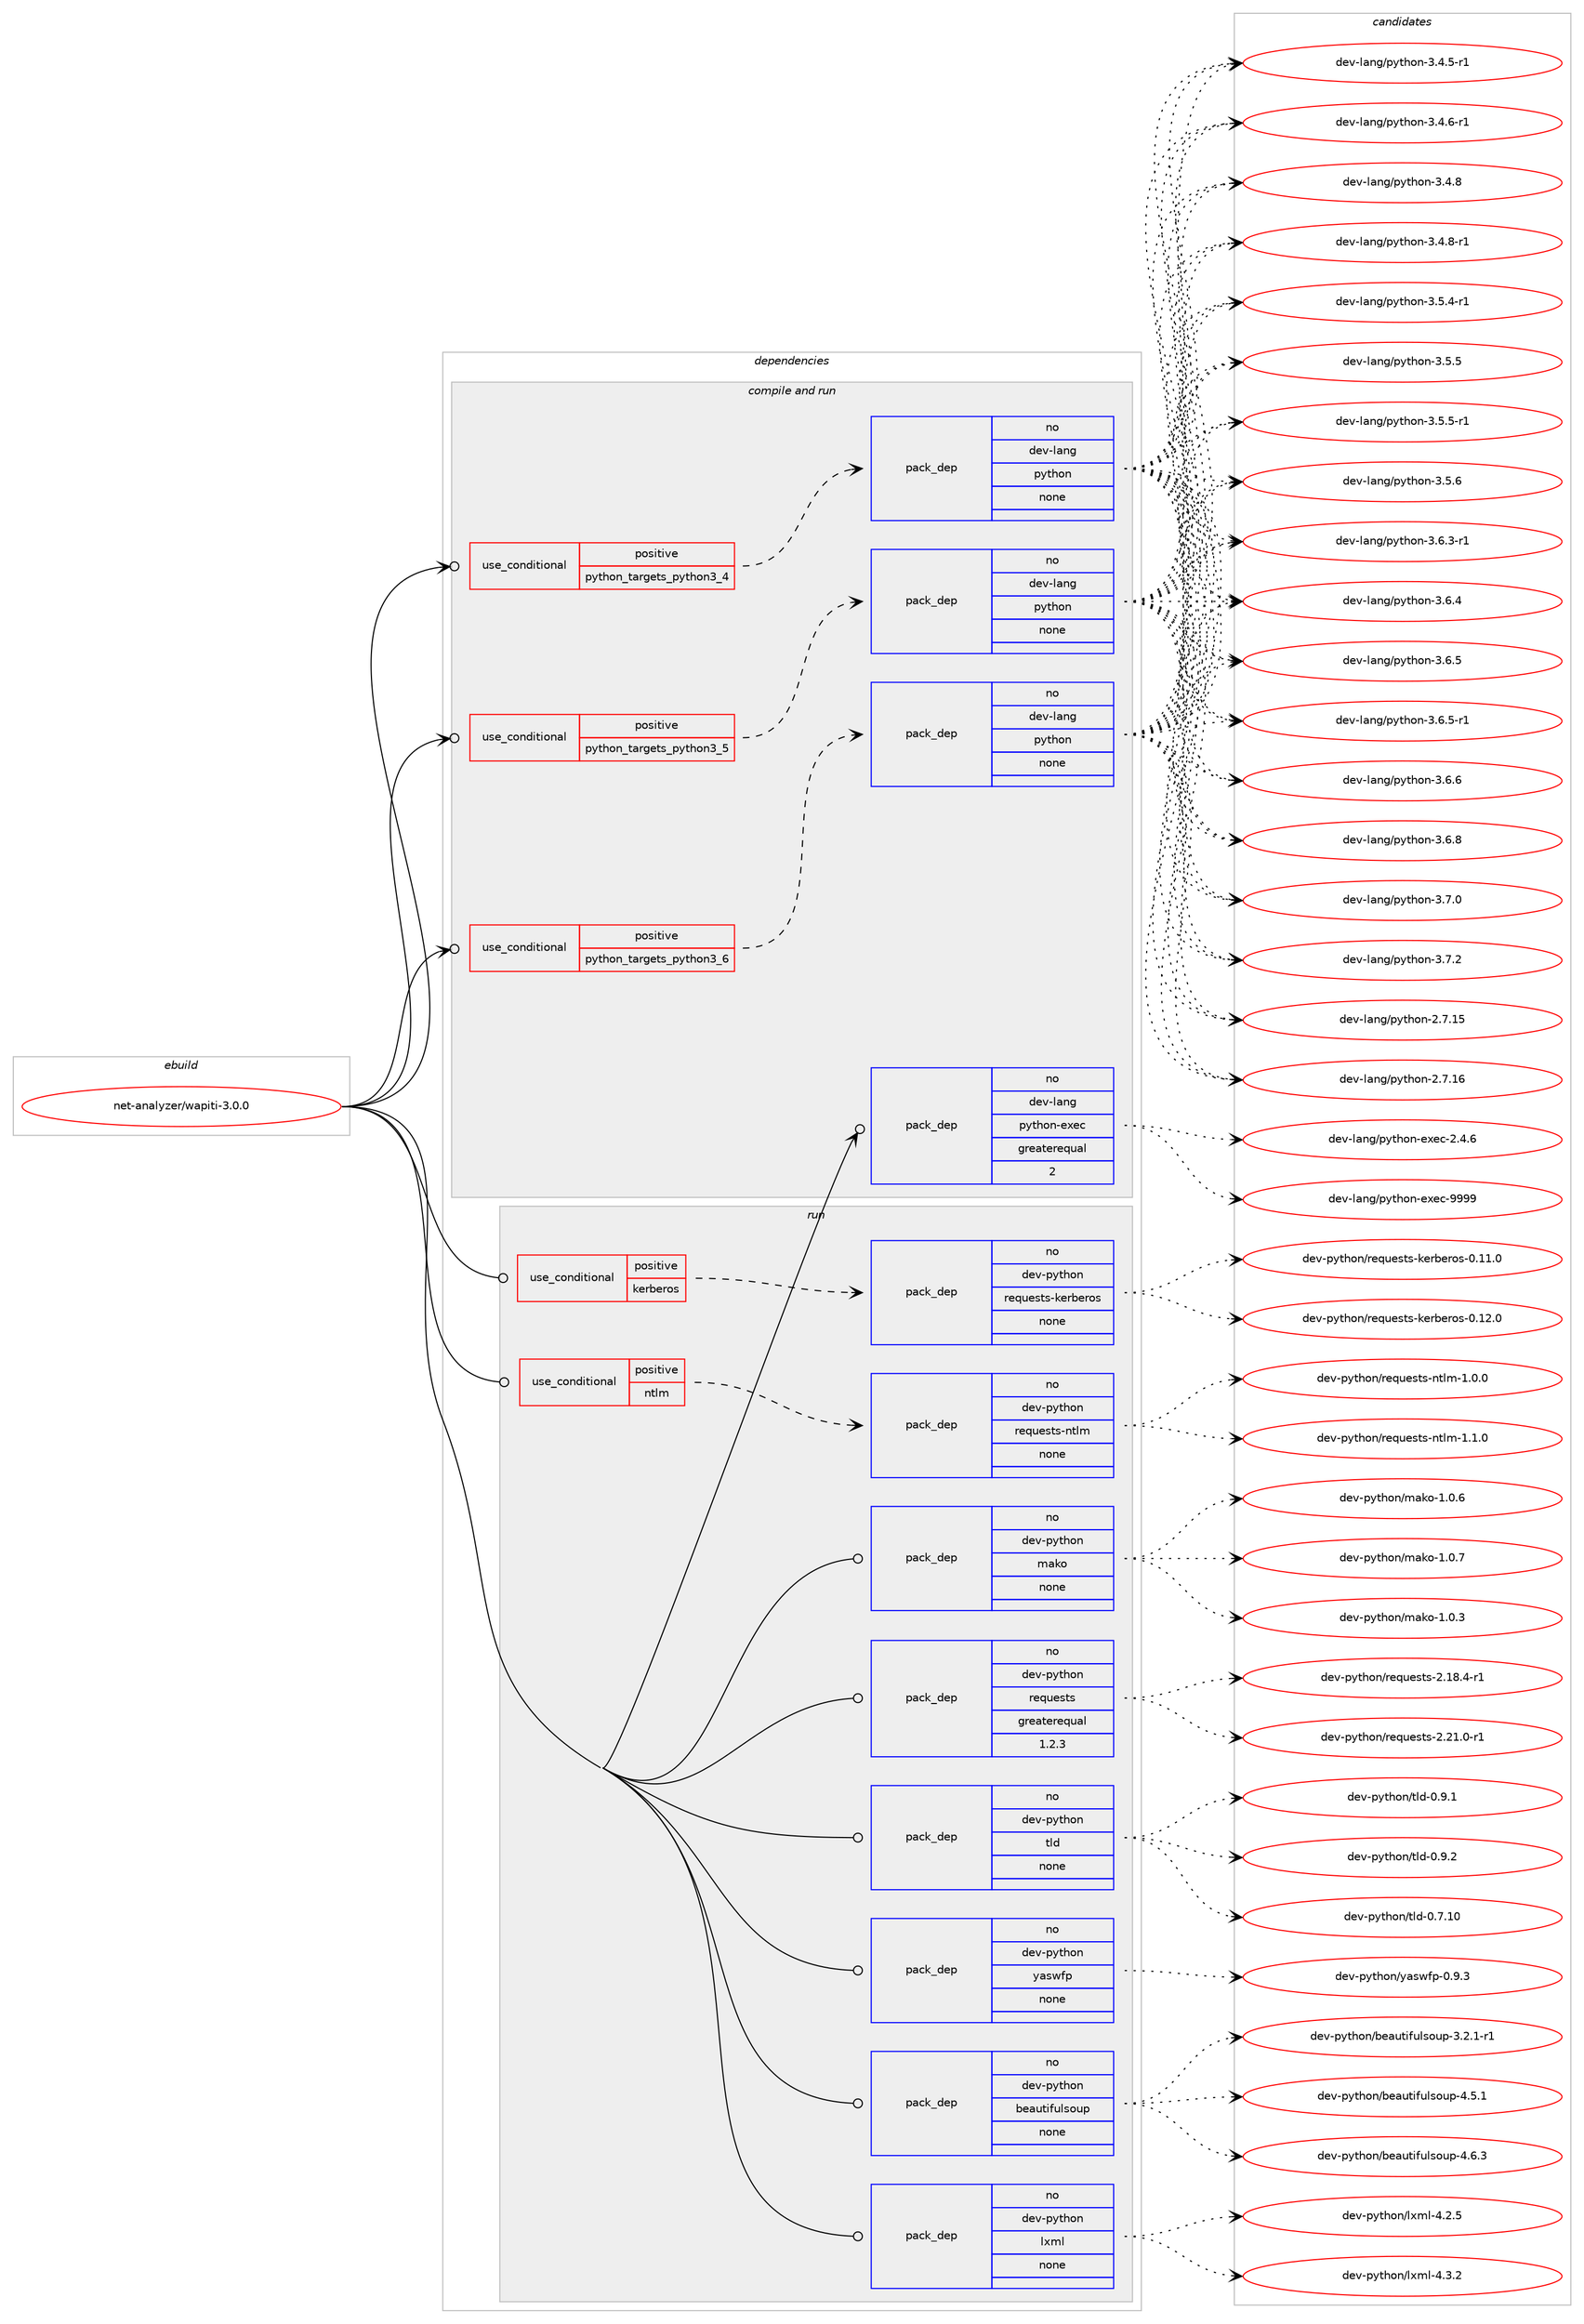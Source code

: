 digraph prolog {

# *************
# Graph options
# *************

newrank=true;
concentrate=true;
compound=true;
graph [rankdir=LR,fontname=Helvetica,fontsize=10,ranksep=1.5];#, ranksep=2.5, nodesep=0.2];
edge  [arrowhead=vee];
node  [fontname=Helvetica,fontsize=10];

# **********
# The ebuild
# **********

subgraph cluster_leftcol {
color=gray;
rank=same;
label=<<i>ebuild</i>>;
id [label="net-analyzer/wapiti-3.0.0", color=red, width=4, href="../net-analyzer/wapiti-3.0.0.svg"];
}

# ****************
# The dependencies
# ****************

subgraph cluster_midcol {
color=gray;
label=<<i>dependencies</i>>;
subgraph cluster_compile {
fillcolor="#eeeeee";
style=filled;
label=<<i>compile</i>>;
}
subgraph cluster_compileandrun {
fillcolor="#eeeeee";
style=filled;
label=<<i>compile and run</i>>;
subgraph cond442768 {
dependency1647610 [label=<<TABLE BORDER="0" CELLBORDER="1" CELLSPACING="0" CELLPADDING="4"><TR><TD ROWSPAN="3" CELLPADDING="10">use_conditional</TD></TR><TR><TD>positive</TD></TR><TR><TD>python_targets_python3_4</TD></TR></TABLE>>, shape=none, color=red];
subgraph pack1178165 {
dependency1647611 [label=<<TABLE BORDER="0" CELLBORDER="1" CELLSPACING="0" CELLPADDING="4" WIDTH="220"><TR><TD ROWSPAN="6" CELLPADDING="30">pack_dep</TD></TR><TR><TD WIDTH="110">no</TD></TR><TR><TD>dev-lang</TD></TR><TR><TD>python</TD></TR><TR><TD>none</TD></TR><TR><TD></TD></TR></TABLE>>, shape=none, color=blue];
}
dependency1647610:e -> dependency1647611:w [weight=20,style="dashed",arrowhead="vee"];
}
id:e -> dependency1647610:w [weight=20,style="solid",arrowhead="odotvee"];
subgraph cond442769 {
dependency1647612 [label=<<TABLE BORDER="0" CELLBORDER="1" CELLSPACING="0" CELLPADDING="4"><TR><TD ROWSPAN="3" CELLPADDING="10">use_conditional</TD></TR><TR><TD>positive</TD></TR><TR><TD>python_targets_python3_5</TD></TR></TABLE>>, shape=none, color=red];
subgraph pack1178166 {
dependency1647613 [label=<<TABLE BORDER="0" CELLBORDER="1" CELLSPACING="0" CELLPADDING="4" WIDTH="220"><TR><TD ROWSPAN="6" CELLPADDING="30">pack_dep</TD></TR><TR><TD WIDTH="110">no</TD></TR><TR><TD>dev-lang</TD></TR><TR><TD>python</TD></TR><TR><TD>none</TD></TR><TR><TD></TD></TR></TABLE>>, shape=none, color=blue];
}
dependency1647612:e -> dependency1647613:w [weight=20,style="dashed",arrowhead="vee"];
}
id:e -> dependency1647612:w [weight=20,style="solid",arrowhead="odotvee"];
subgraph cond442770 {
dependency1647614 [label=<<TABLE BORDER="0" CELLBORDER="1" CELLSPACING="0" CELLPADDING="4"><TR><TD ROWSPAN="3" CELLPADDING="10">use_conditional</TD></TR><TR><TD>positive</TD></TR><TR><TD>python_targets_python3_6</TD></TR></TABLE>>, shape=none, color=red];
subgraph pack1178167 {
dependency1647615 [label=<<TABLE BORDER="0" CELLBORDER="1" CELLSPACING="0" CELLPADDING="4" WIDTH="220"><TR><TD ROWSPAN="6" CELLPADDING="30">pack_dep</TD></TR><TR><TD WIDTH="110">no</TD></TR><TR><TD>dev-lang</TD></TR><TR><TD>python</TD></TR><TR><TD>none</TD></TR><TR><TD></TD></TR></TABLE>>, shape=none, color=blue];
}
dependency1647614:e -> dependency1647615:w [weight=20,style="dashed",arrowhead="vee"];
}
id:e -> dependency1647614:w [weight=20,style="solid",arrowhead="odotvee"];
subgraph pack1178168 {
dependency1647616 [label=<<TABLE BORDER="0" CELLBORDER="1" CELLSPACING="0" CELLPADDING="4" WIDTH="220"><TR><TD ROWSPAN="6" CELLPADDING="30">pack_dep</TD></TR><TR><TD WIDTH="110">no</TD></TR><TR><TD>dev-lang</TD></TR><TR><TD>python-exec</TD></TR><TR><TD>greaterequal</TD></TR><TR><TD>2</TD></TR></TABLE>>, shape=none, color=blue];
}
id:e -> dependency1647616:w [weight=20,style="solid",arrowhead="odotvee"];
}
subgraph cluster_run {
fillcolor="#eeeeee";
style=filled;
label=<<i>run</i>>;
subgraph cond442771 {
dependency1647617 [label=<<TABLE BORDER="0" CELLBORDER="1" CELLSPACING="0" CELLPADDING="4"><TR><TD ROWSPAN="3" CELLPADDING="10">use_conditional</TD></TR><TR><TD>positive</TD></TR><TR><TD>kerberos</TD></TR></TABLE>>, shape=none, color=red];
subgraph pack1178169 {
dependency1647618 [label=<<TABLE BORDER="0" CELLBORDER="1" CELLSPACING="0" CELLPADDING="4" WIDTH="220"><TR><TD ROWSPAN="6" CELLPADDING="30">pack_dep</TD></TR><TR><TD WIDTH="110">no</TD></TR><TR><TD>dev-python</TD></TR><TR><TD>requests-kerberos</TD></TR><TR><TD>none</TD></TR><TR><TD></TD></TR></TABLE>>, shape=none, color=blue];
}
dependency1647617:e -> dependency1647618:w [weight=20,style="dashed",arrowhead="vee"];
}
id:e -> dependency1647617:w [weight=20,style="solid",arrowhead="odot"];
subgraph cond442772 {
dependency1647619 [label=<<TABLE BORDER="0" CELLBORDER="1" CELLSPACING="0" CELLPADDING="4"><TR><TD ROWSPAN="3" CELLPADDING="10">use_conditional</TD></TR><TR><TD>positive</TD></TR><TR><TD>ntlm</TD></TR></TABLE>>, shape=none, color=red];
subgraph pack1178170 {
dependency1647620 [label=<<TABLE BORDER="0" CELLBORDER="1" CELLSPACING="0" CELLPADDING="4" WIDTH="220"><TR><TD ROWSPAN="6" CELLPADDING="30">pack_dep</TD></TR><TR><TD WIDTH="110">no</TD></TR><TR><TD>dev-python</TD></TR><TR><TD>requests-ntlm</TD></TR><TR><TD>none</TD></TR><TR><TD></TD></TR></TABLE>>, shape=none, color=blue];
}
dependency1647619:e -> dependency1647620:w [weight=20,style="dashed",arrowhead="vee"];
}
id:e -> dependency1647619:w [weight=20,style="solid",arrowhead="odot"];
subgraph pack1178171 {
dependency1647621 [label=<<TABLE BORDER="0" CELLBORDER="1" CELLSPACING="0" CELLPADDING="4" WIDTH="220"><TR><TD ROWSPAN="6" CELLPADDING="30">pack_dep</TD></TR><TR><TD WIDTH="110">no</TD></TR><TR><TD>dev-python</TD></TR><TR><TD>beautifulsoup</TD></TR><TR><TD>none</TD></TR><TR><TD></TD></TR></TABLE>>, shape=none, color=blue];
}
id:e -> dependency1647621:w [weight=20,style="solid",arrowhead="odot"];
subgraph pack1178172 {
dependency1647622 [label=<<TABLE BORDER="0" CELLBORDER="1" CELLSPACING="0" CELLPADDING="4" WIDTH="220"><TR><TD ROWSPAN="6" CELLPADDING="30">pack_dep</TD></TR><TR><TD WIDTH="110">no</TD></TR><TR><TD>dev-python</TD></TR><TR><TD>lxml</TD></TR><TR><TD>none</TD></TR><TR><TD></TD></TR></TABLE>>, shape=none, color=blue];
}
id:e -> dependency1647622:w [weight=20,style="solid",arrowhead="odot"];
subgraph pack1178173 {
dependency1647623 [label=<<TABLE BORDER="0" CELLBORDER="1" CELLSPACING="0" CELLPADDING="4" WIDTH="220"><TR><TD ROWSPAN="6" CELLPADDING="30">pack_dep</TD></TR><TR><TD WIDTH="110">no</TD></TR><TR><TD>dev-python</TD></TR><TR><TD>mako</TD></TR><TR><TD>none</TD></TR><TR><TD></TD></TR></TABLE>>, shape=none, color=blue];
}
id:e -> dependency1647623:w [weight=20,style="solid",arrowhead="odot"];
subgraph pack1178174 {
dependency1647624 [label=<<TABLE BORDER="0" CELLBORDER="1" CELLSPACING="0" CELLPADDING="4" WIDTH="220"><TR><TD ROWSPAN="6" CELLPADDING="30">pack_dep</TD></TR><TR><TD WIDTH="110">no</TD></TR><TR><TD>dev-python</TD></TR><TR><TD>requests</TD></TR><TR><TD>greaterequal</TD></TR><TR><TD>1.2.3</TD></TR></TABLE>>, shape=none, color=blue];
}
id:e -> dependency1647624:w [weight=20,style="solid",arrowhead="odot"];
subgraph pack1178175 {
dependency1647625 [label=<<TABLE BORDER="0" CELLBORDER="1" CELLSPACING="0" CELLPADDING="4" WIDTH="220"><TR><TD ROWSPAN="6" CELLPADDING="30">pack_dep</TD></TR><TR><TD WIDTH="110">no</TD></TR><TR><TD>dev-python</TD></TR><TR><TD>tld</TD></TR><TR><TD>none</TD></TR><TR><TD></TD></TR></TABLE>>, shape=none, color=blue];
}
id:e -> dependency1647625:w [weight=20,style="solid",arrowhead="odot"];
subgraph pack1178176 {
dependency1647626 [label=<<TABLE BORDER="0" CELLBORDER="1" CELLSPACING="0" CELLPADDING="4" WIDTH="220"><TR><TD ROWSPAN="6" CELLPADDING="30">pack_dep</TD></TR><TR><TD WIDTH="110">no</TD></TR><TR><TD>dev-python</TD></TR><TR><TD>yaswfp</TD></TR><TR><TD>none</TD></TR><TR><TD></TD></TR></TABLE>>, shape=none, color=blue];
}
id:e -> dependency1647626:w [weight=20,style="solid",arrowhead="odot"];
}
}

# **************
# The candidates
# **************

subgraph cluster_choices {
rank=same;
color=gray;
label=<<i>candidates</i>>;

subgraph choice1178165 {
color=black;
nodesep=1;
choice10010111845108971101034711212111610411111045504655464953 [label="dev-lang/python-2.7.15", color=red, width=4,href="../dev-lang/python-2.7.15.svg"];
choice10010111845108971101034711212111610411111045504655464954 [label="dev-lang/python-2.7.16", color=red, width=4,href="../dev-lang/python-2.7.16.svg"];
choice1001011184510897110103471121211161041111104551465246534511449 [label="dev-lang/python-3.4.5-r1", color=red, width=4,href="../dev-lang/python-3.4.5-r1.svg"];
choice1001011184510897110103471121211161041111104551465246544511449 [label="dev-lang/python-3.4.6-r1", color=red, width=4,href="../dev-lang/python-3.4.6-r1.svg"];
choice100101118451089711010347112121116104111110455146524656 [label="dev-lang/python-3.4.8", color=red, width=4,href="../dev-lang/python-3.4.8.svg"];
choice1001011184510897110103471121211161041111104551465246564511449 [label="dev-lang/python-3.4.8-r1", color=red, width=4,href="../dev-lang/python-3.4.8-r1.svg"];
choice1001011184510897110103471121211161041111104551465346524511449 [label="dev-lang/python-3.5.4-r1", color=red, width=4,href="../dev-lang/python-3.5.4-r1.svg"];
choice100101118451089711010347112121116104111110455146534653 [label="dev-lang/python-3.5.5", color=red, width=4,href="../dev-lang/python-3.5.5.svg"];
choice1001011184510897110103471121211161041111104551465346534511449 [label="dev-lang/python-3.5.5-r1", color=red, width=4,href="../dev-lang/python-3.5.5-r1.svg"];
choice100101118451089711010347112121116104111110455146534654 [label="dev-lang/python-3.5.6", color=red, width=4,href="../dev-lang/python-3.5.6.svg"];
choice1001011184510897110103471121211161041111104551465446514511449 [label="dev-lang/python-3.6.3-r1", color=red, width=4,href="../dev-lang/python-3.6.3-r1.svg"];
choice100101118451089711010347112121116104111110455146544652 [label="dev-lang/python-3.6.4", color=red, width=4,href="../dev-lang/python-3.6.4.svg"];
choice100101118451089711010347112121116104111110455146544653 [label="dev-lang/python-3.6.5", color=red, width=4,href="../dev-lang/python-3.6.5.svg"];
choice1001011184510897110103471121211161041111104551465446534511449 [label="dev-lang/python-3.6.5-r1", color=red, width=4,href="../dev-lang/python-3.6.5-r1.svg"];
choice100101118451089711010347112121116104111110455146544654 [label="dev-lang/python-3.6.6", color=red, width=4,href="../dev-lang/python-3.6.6.svg"];
choice100101118451089711010347112121116104111110455146544656 [label="dev-lang/python-3.6.8", color=red, width=4,href="../dev-lang/python-3.6.8.svg"];
choice100101118451089711010347112121116104111110455146554648 [label="dev-lang/python-3.7.0", color=red, width=4,href="../dev-lang/python-3.7.0.svg"];
choice100101118451089711010347112121116104111110455146554650 [label="dev-lang/python-3.7.2", color=red, width=4,href="../dev-lang/python-3.7.2.svg"];
dependency1647611:e -> choice10010111845108971101034711212111610411111045504655464953:w [style=dotted,weight="100"];
dependency1647611:e -> choice10010111845108971101034711212111610411111045504655464954:w [style=dotted,weight="100"];
dependency1647611:e -> choice1001011184510897110103471121211161041111104551465246534511449:w [style=dotted,weight="100"];
dependency1647611:e -> choice1001011184510897110103471121211161041111104551465246544511449:w [style=dotted,weight="100"];
dependency1647611:e -> choice100101118451089711010347112121116104111110455146524656:w [style=dotted,weight="100"];
dependency1647611:e -> choice1001011184510897110103471121211161041111104551465246564511449:w [style=dotted,weight="100"];
dependency1647611:e -> choice1001011184510897110103471121211161041111104551465346524511449:w [style=dotted,weight="100"];
dependency1647611:e -> choice100101118451089711010347112121116104111110455146534653:w [style=dotted,weight="100"];
dependency1647611:e -> choice1001011184510897110103471121211161041111104551465346534511449:w [style=dotted,weight="100"];
dependency1647611:e -> choice100101118451089711010347112121116104111110455146534654:w [style=dotted,weight="100"];
dependency1647611:e -> choice1001011184510897110103471121211161041111104551465446514511449:w [style=dotted,weight="100"];
dependency1647611:e -> choice100101118451089711010347112121116104111110455146544652:w [style=dotted,weight="100"];
dependency1647611:e -> choice100101118451089711010347112121116104111110455146544653:w [style=dotted,weight="100"];
dependency1647611:e -> choice1001011184510897110103471121211161041111104551465446534511449:w [style=dotted,weight="100"];
dependency1647611:e -> choice100101118451089711010347112121116104111110455146544654:w [style=dotted,weight="100"];
dependency1647611:e -> choice100101118451089711010347112121116104111110455146544656:w [style=dotted,weight="100"];
dependency1647611:e -> choice100101118451089711010347112121116104111110455146554648:w [style=dotted,weight="100"];
dependency1647611:e -> choice100101118451089711010347112121116104111110455146554650:w [style=dotted,weight="100"];
}
subgraph choice1178166 {
color=black;
nodesep=1;
choice10010111845108971101034711212111610411111045504655464953 [label="dev-lang/python-2.7.15", color=red, width=4,href="../dev-lang/python-2.7.15.svg"];
choice10010111845108971101034711212111610411111045504655464954 [label="dev-lang/python-2.7.16", color=red, width=4,href="../dev-lang/python-2.7.16.svg"];
choice1001011184510897110103471121211161041111104551465246534511449 [label="dev-lang/python-3.4.5-r1", color=red, width=4,href="../dev-lang/python-3.4.5-r1.svg"];
choice1001011184510897110103471121211161041111104551465246544511449 [label="dev-lang/python-3.4.6-r1", color=red, width=4,href="../dev-lang/python-3.4.6-r1.svg"];
choice100101118451089711010347112121116104111110455146524656 [label="dev-lang/python-3.4.8", color=red, width=4,href="../dev-lang/python-3.4.8.svg"];
choice1001011184510897110103471121211161041111104551465246564511449 [label="dev-lang/python-3.4.8-r1", color=red, width=4,href="../dev-lang/python-3.4.8-r1.svg"];
choice1001011184510897110103471121211161041111104551465346524511449 [label="dev-lang/python-3.5.4-r1", color=red, width=4,href="../dev-lang/python-3.5.4-r1.svg"];
choice100101118451089711010347112121116104111110455146534653 [label="dev-lang/python-3.5.5", color=red, width=4,href="../dev-lang/python-3.5.5.svg"];
choice1001011184510897110103471121211161041111104551465346534511449 [label="dev-lang/python-3.5.5-r1", color=red, width=4,href="../dev-lang/python-3.5.5-r1.svg"];
choice100101118451089711010347112121116104111110455146534654 [label="dev-lang/python-3.5.6", color=red, width=4,href="../dev-lang/python-3.5.6.svg"];
choice1001011184510897110103471121211161041111104551465446514511449 [label="dev-lang/python-3.6.3-r1", color=red, width=4,href="../dev-lang/python-3.6.3-r1.svg"];
choice100101118451089711010347112121116104111110455146544652 [label="dev-lang/python-3.6.4", color=red, width=4,href="../dev-lang/python-3.6.4.svg"];
choice100101118451089711010347112121116104111110455146544653 [label="dev-lang/python-3.6.5", color=red, width=4,href="../dev-lang/python-3.6.5.svg"];
choice1001011184510897110103471121211161041111104551465446534511449 [label="dev-lang/python-3.6.5-r1", color=red, width=4,href="../dev-lang/python-3.6.5-r1.svg"];
choice100101118451089711010347112121116104111110455146544654 [label="dev-lang/python-3.6.6", color=red, width=4,href="../dev-lang/python-3.6.6.svg"];
choice100101118451089711010347112121116104111110455146544656 [label="dev-lang/python-3.6.8", color=red, width=4,href="../dev-lang/python-3.6.8.svg"];
choice100101118451089711010347112121116104111110455146554648 [label="dev-lang/python-3.7.0", color=red, width=4,href="../dev-lang/python-3.7.0.svg"];
choice100101118451089711010347112121116104111110455146554650 [label="dev-lang/python-3.7.2", color=red, width=4,href="../dev-lang/python-3.7.2.svg"];
dependency1647613:e -> choice10010111845108971101034711212111610411111045504655464953:w [style=dotted,weight="100"];
dependency1647613:e -> choice10010111845108971101034711212111610411111045504655464954:w [style=dotted,weight="100"];
dependency1647613:e -> choice1001011184510897110103471121211161041111104551465246534511449:w [style=dotted,weight="100"];
dependency1647613:e -> choice1001011184510897110103471121211161041111104551465246544511449:w [style=dotted,weight="100"];
dependency1647613:e -> choice100101118451089711010347112121116104111110455146524656:w [style=dotted,weight="100"];
dependency1647613:e -> choice1001011184510897110103471121211161041111104551465246564511449:w [style=dotted,weight="100"];
dependency1647613:e -> choice1001011184510897110103471121211161041111104551465346524511449:w [style=dotted,weight="100"];
dependency1647613:e -> choice100101118451089711010347112121116104111110455146534653:w [style=dotted,weight="100"];
dependency1647613:e -> choice1001011184510897110103471121211161041111104551465346534511449:w [style=dotted,weight="100"];
dependency1647613:e -> choice100101118451089711010347112121116104111110455146534654:w [style=dotted,weight="100"];
dependency1647613:e -> choice1001011184510897110103471121211161041111104551465446514511449:w [style=dotted,weight="100"];
dependency1647613:e -> choice100101118451089711010347112121116104111110455146544652:w [style=dotted,weight="100"];
dependency1647613:e -> choice100101118451089711010347112121116104111110455146544653:w [style=dotted,weight="100"];
dependency1647613:e -> choice1001011184510897110103471121211161041111104551465446534511449:w [style=dotted,weight="100"];
dependency1647613:e -> choice100101118451089711010347112121116104111110455146544654:w [style=dotted,weight="100"];
dependency1647613:e -> choice100101118451089711010347112121116104111110455146544656:w [style=dotted,weight="100"];
dependency1647613:e -> choice100101118451089711010347112121116104111110455146554648:w [style=dotted,weight="100"];
dependency1647613:e -> choice100101118451089711010347112121116104111110455146554650:w [style=dotted,weight="100"];
}
subgraph choice1178167 {
color=black;
nodesep=1;
choice10010111845108971101034711212111610411111045504655464953 [label="dev-lang/python-2.7.15", color=red, width=4,href="../dev-lang/python-2.7.15.svg"];
choice10010111845108971101034711212111610411111045504655464954 [label="dev-lang/python-2.7.16", color=red, width=4,href="../dev-lang/python-2.7.16.svg"];
choice1001011184510897110103471121211161041111104551465246534511449 [label="dev-lang/python-3.4.5-r1", color=red, width=4,href="../dev-lang/python-3.4.5-r1.svg"];
choice1001011184510897110103471121211161041111104551465246544511449 [label="dev-lang/python-3.4.6-r1", color=red, width=4,href="../dev-lang/python-3.4.6-r1.svg"];
choice100101118451089711010347112121116104111110455146524656 [label="dev-lang/python-3.4.8", color=red, width=4,href="../dev-lang/python-3.4.8.svg"];
choice1001011184510897110103471121211161041111104551465246564511449 [label="dev-lang/python-3.4.8-r1", color=red, width=4,href="../dev-lang/python-3.4.8-r1.svg"];
choice1001011184510897110103471121211161041111104551465346524511449 [label="dev-lang/python-3.5.4-r1", color=red, width=4,href="../dev-lang/python-3.5.4-r1.svg"];
choice100101118451089711010347112121116104111110455146534653 [label="dev-lang/python-3.5.5", color=red, width=4,href="../dev-lang/python-3.5.5.svg"];
choice1001011184510897110103471121211161041111104551465346534511449 [label="dev-lang/python-3.5.5-r1", color=red, width=4,href="../dev-lang/python-3.5.5-r1.svg"];
choice100101118451089711010347112121116104111110455146534654 [label="dev-lang/python-3.5.6", color=red, width=4,href="../dev-lang/python-3.5.6.svg"];
choice1001011184510897110103471121211161041111104551465446514511449 [label="dev-lang/python-3.6.3-r1", color=red, width=4,href="../dev-lang/python-3.6.3-r1.svg"];
choice100101118451089711010347112121116104111110455146544652 [label="dev-lang/python-3.6.4", color=red, width=4,href="../dev-lang/python-3.6.4.svg"];
choice100101118451089711010347112121116104111110455146544653 [label="dev-lang/python-3.6.5", color=red, width=4,href="../dev-lang/python-3.6.5.svg"];
choice1001011184510897110103471121211161041111104551465446534511449 [label="dev-lang/python-3.6.5-r1", color=red, width=4,href="../dev-lang/python-3.6.5-r1.svg"];
choice100101118451089711010347112121116104111110455146544654 [label="dev-lang/python-3.6.6", color=red, width=4,href="../dev-lang/python-3.6.6.svg"];
choice100101118451089711010347112121116104111110455146544656 [label="dev-lang/python-3.6.8", color=red, width=4,href="../dev-lang/python-3.6.8.svg"];
choice100101118451089711010347112121116104111110455146554648 [label="dev-lang/python-3.7.0", color=red, width=4,href="../dev-lang/python-3.7.0.svg"];
choice100101118451089711010347112121116104111110455146554650 [label="dev-lang/python-3.7.2", color=red, width=4,href="../dev-lang/python-3.7.2.svg"];
dependency1647615:e -> choice10010111845108971101034711212111610411111045504655464953:w [style=dotted,weight="100"];
dependency1647615:e -> choice10010111845108971101034711212111610411111045504655464954:w [style=dotted,weight="100"];
dependency1647615:e -> choice1001011184510897110103471121211161041111104551465246534511449:w [style=dotted,weight="100"];
dependency1647615:e -> choice1001011184510897110103471121211161041111104551465246544511449:w [style=dotted,weight="100"];
dependency1647615:e -> choice100101118451089711010347112121116104111110455146524656:w [style=dotted,weight="100"];
dependency1647615:e -> choice1001011184510897110103471121211161041111104551465246564511449:w [style=dotted,weight="100"];
dependency1647615:e -> choice1001011184510897110103471121211161041111104551465346524511449:w [style=dotted,weight="100"];
dependency1647615:e -> choice100101118451089711010347112121116104111110455146534653:w [style=dotted,weight="100"];
dependency1647615:e -> choice1001011184510897110103471121211161041111104551465346534511449:w [style=dotted,weight="100"];
dependency1647615:e -> choice100101118451089711010347112121116104111110455146534654:w [style=dotted,weight="100"];
dependency1647615:e -> choice1001011184510897110103471121211161041111104551465446514511449:w [style=dotted,weight="100"];
dependency1647615:e -> choice100101118451089711010347112121116104111110455146544652:w [style=dotted,weight="100"];
dependency1647615:e -> choice100101118451089711010347112121116104111110455146544653:w [style=dotted,weight="100"];
dependency1647615:e -> choice1001011184510897110103471121211161041111104551465446534511449:w [style=dotted,weight="100"];
dependency1647615:e -> choice100101118451089711010347112121116104111110455146544654:w [style=dotted,weight="100"];
dependency1647615:e -> choice100101118451089711010347112121116104111110455146544656:w [style=dotted,weight="100"];
dependency1647615:e -> choice100101118451089711010347112121116104111110455146554648:w [style=dotted,weight="100"];
dependency1647615:e -> choice100101118451089711010347112121116104111110455146554650:w [style=dotted,weight="100"];
}
subgraph choice1178168 {
color=black;
nodesep=1;
choice1001011184510897110103471121211161041111104510112010199455046524654 [label="dev-lang/python-exec-2.4.6", color=red, width=4,href="../dev-lang/python-exec-2.4.6.svg"];
choice10010111845108971101034711212111610411111045101120101994557575757 [label="dev-lang/python-exec-9999", color=red, width=4,href="../dev-lang/python-exec-9999.svg"];
dependency1647616:e -> choice1001011184510897110103471121211161041111104510112010199455046524654:w [style=dotted,weight="100"];
dependency1647616:e -> choice10010111845108971101034711212111610411111045101120101994557575757:w [style=dotted,weight="100"];
}
subgraph choice1178169 {
color=black;
nodesep=1;
choice1001011184511212111610411111047114101113117101115116115451071011149810111411111545484649494648 [label="dev-python/requests-kerberos-0.11.0", color=red, width=4,href="../dev-python/requests-kerberos-0.11.0.svg"];
choice1001011184511212111610411111047114101113117101115116115451071011149810111411111545484649504648 [label="dev-python/requests-kerberos-0.12.0", color=red, width=4,href="../dev-python/requests-kerberos-0.12.0.svg"];
dependency1647618:e -> choice1001011184511212111610411111047114101113117101115116115451071011149810111411111545484649494648:w [style=dotted,weight="100"];
dependency1647618:e -> choice1001011184511212111610411111047114101113117101115116115451071011149810111411111545484649504648:w [style=dotted,weight="100"];
}
subgraph choice1178170 {
color=black;
nodesep=1;
choice100101118451121211161041111104711410111311710111511611545110116108109454946484648 [label="dev-python/requests-ntlm-1.0.0", color=red, width=4,href="../dev-python/requests-ntlm-1.0.0.svg"];
choice100101118451121211161041111104711410111311710111511611545110116108109454946494648 [label="dev-python/requests-ntlm-1.1.0", color=red, width=4,href="../dev-python/requests-ntlm-1.1.0.svg"];
dependency1647620:e -> choice100101118451121211161041111104711410111311710111511611545110116108109454946484648:w [style=dotted,weight="100"];
dependency1647620:e -> choice100101118451121211161041111104711410111311710111511611545110116108109454946494648:w [style=dotted,weight="100"];
}
subgraph choice1178171 {
color=black;
nodesep=1;
choice100101118451121211161041111104798101971171161051021171081151111171124551465046494511449 [label="dev-python/beautifulsoup-3.2.1-r1", color=red, width=4,href="../dev-python/beautifulsoup-3.2.1-r1.svg"];
choice10010111845112121116104111110479810197117116105102117108115111117112455246534649 [label="dev-python/beautifulsoup-4.5.1", color=red, width=4,href="../dev-python/beautifulsoup-4.5.1.svg"];
choice10010111845112121116104111110479810197117116105102117108115111117112455246544651 [label="dev-python/beautifulsoup-4.6.3", color=red, width=4,href="../dev-python/beautifulsoup-4.6.3.svg"];
dependency1647621:e -> choice100101118451121211161041111104798101971171161051021171081151111171124551465046494511449:w [style=dotted,weight="100"];
dependency1647621:e -> choice10010111845112121116104111110479810197117116105102117108115111117112455246534649:w [style=dotted,weight="100"];
dependency1647621:e -> choice10010111845112121116104111110479810197117116105102117108115111117112455246544651:w [style=dotted,weight="100"];
}
subgraph choice1178172 {
color=black;
nodesep=1;
choice1001011184511212111610411111047108120109108455246504653 [label="dev-python/lxml-4.2.5", color=red, width=4,href="../dev-python/lxml-4.2.5.svg"];
choice1001011184511212111610411111047108120109108455246514650 [label="dev-python/lxml-4.3.2", color=red, width=4,href="../dev-python/lxml-4.3.2.svg"];
dependency1647622:e -> choice1001011184511212111610411111047108120109108455246504653:w [style=dotted,weight="100"];
dependency1647622:e -> choice1001011184511212111610411111047108120109108455246514650:w [style=dotted,weight="100"];
}
subgraph choice1178173 {
color=black;
nodesep=1;
choice100101118451121211161041111104710997107111454946484651 [label="dev-python/mako-1.0.3", color=red, width=4,href="../dev-python/mako-1.0.3.svg"];
choice100101118451121211161041111104710997107111454946484654 [label="dev-python/mako-1.0.6", color=red, width=4,href="../dev-python/mako-1.0.6.svg"];
choice100101118451121211161041111104710997107111454946484655 [label="dev-python/mako-1.0.7", color=red, width=4,href="../dev-python/mako-1.0.7.svg"];
dependency1647623:e -> choice100101118451121211161041111104710997107111454946484651:w [style=dotted,weight="100"];
dependency1647623:e -> choice100101118451121211161041111104710997107111454946484654:w [style=dotted,weight="100"];
dependency1647623:e -> choice100101118451121211161041111104710997107111454946484655:w [style=dotted,weight="100"];
}
subgraph choice1178174 {
color=black;
nodesep=1;
choice1001011184511212111610411111047114101113117101115116115455046495646524511449 [label="dev-python/requests-2.18.4-r1", color=red, width=4,href="../dev-python/requests-2.18.4-r1.svg"];
choice1001011184511212111610411111047114101113117101115116115455046504946484511449 [label="dev-python/requests-2.21.0-r1", color=red, width=4,href="../dev-python/requests-2.21.0-r1.svg"];
dependency1647624:e -> choice1001011184511212111610411111047114101113117101115116115455046495646524511449:w [style=dotted,weight="100"];
dependency1647624:e -> choice1001011184511212111610411111047114101113117101115116115455046504946484511449:w [style=dotted,weight="100"];
}
subgraph choice1178175 {
color=black;
nodesep=1;
choice100101118451121211161041111104711610810045484655464948 [label="dev-python/tld-0.7.10", color=red, width=4,href="../dev-python/tld-0.7.10.svg"];
choice1001011184511212111610411111047116108100454846574649 [label="dev-python/tld-0.9.1", color=red, width=4,href="../dev-python/tld-0.9.1.svg"];
choice1001011184511212111610411111047116108100454846574650 [label="dev-python/tld-0.9.2", color=red, width=4,href="../dev-python/tld-0.9.2.svg"];
dependency1647625:e -> choice100101118451121211161041111104711610810045484655464948:w [style=dotted,weight="100"];
dependency1647625:e -> choice1001011184511212111610411111047116108100454846574649:w [style=dotted,weight="100"];
dependency1647625:e -> choice1001011184511212111610411111047116108100454846574650:w [style=dotted,weight="100"];
}
subgraph choice1178176 {
color=black;
nodesep=1;
choice100101118451121211161041111104712197115119102112454846574651 [label="dev-python/yaswfp-0.9.3", color=red, width=4,href="../dev-python/yaswfp-0.9.3.svg"];
dependency1647626:e -> choice100101118451121211161041111104712197115119102112454846574651:w [style=dotted,weight="100"];
}
}

}
